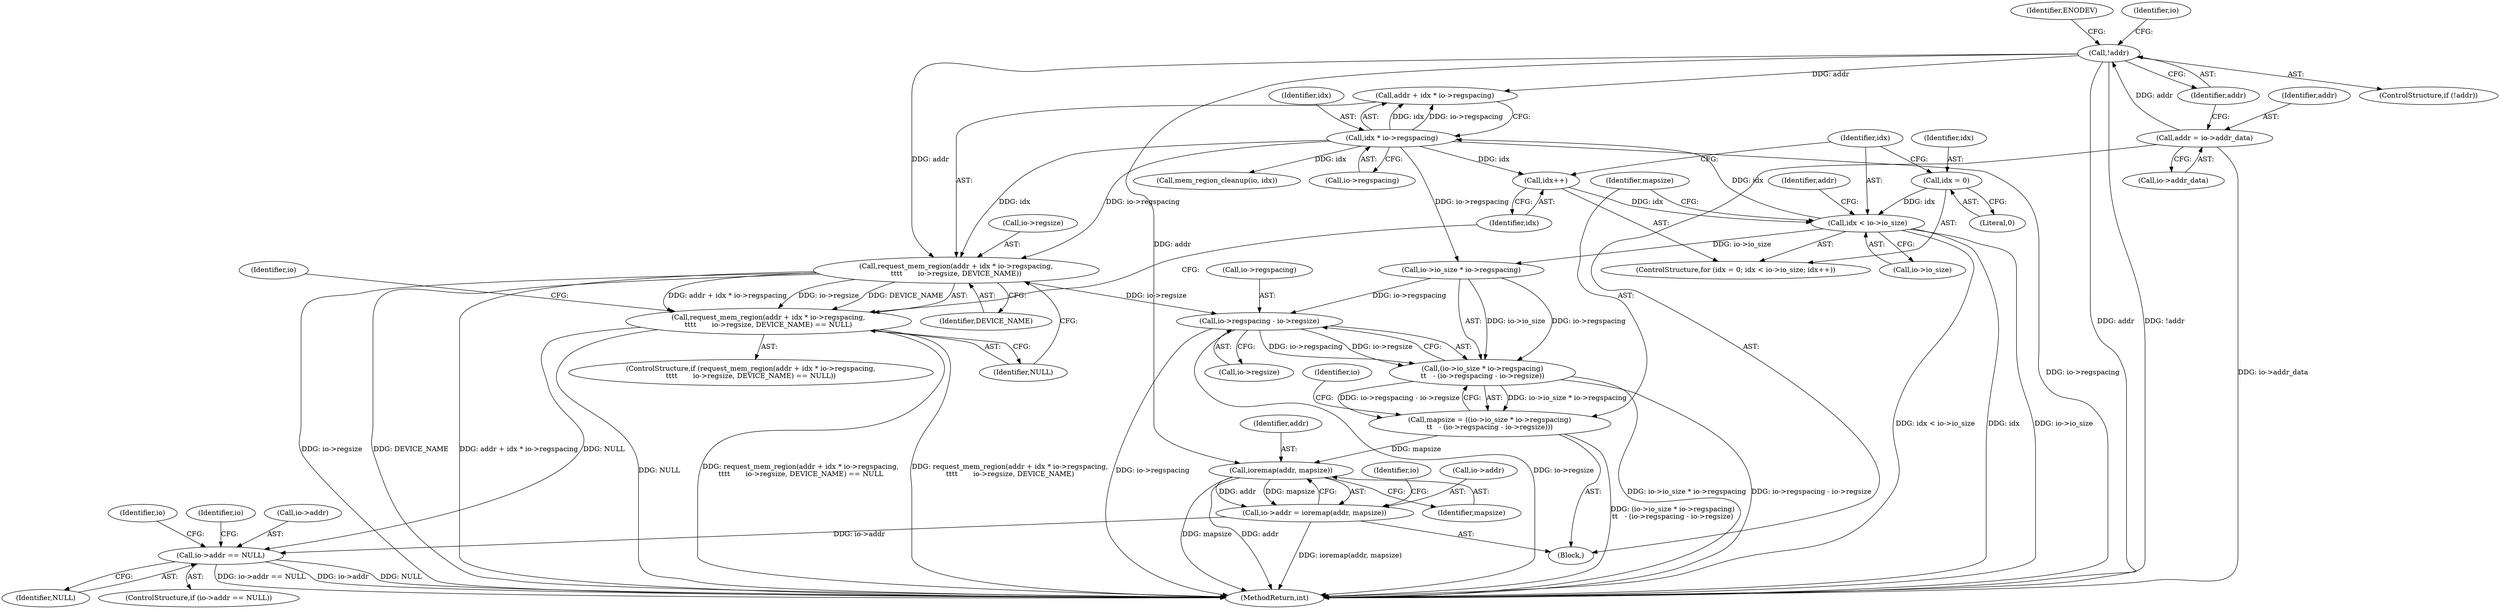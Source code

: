 digraph "0_linux_401e7e88d4ef80188ffa07095ac00456f901b8c4_0@pointer" {
"1000200" [label="(Call,request_mem_region(addr + idx * io->regspacing,\n\t\t\t\t       io->regsize, DEVICE_NAME))"];
"1000116" [label="(Call,!addr)"];
"1000108" [label="(Call,addr = io->addr_data)"];
"1000203" [label="(Call,idx * io->regspacing)"];
"1000190" [label="(Call,idx < io->io_size)"];
"1000187" [label="(Call,idx = 0)"];
"1000195" [label="(Call,idx++)"];
"1000199" [label="(Call,request_mem_region(addr + idx * io->regspacing,\n\t\t\t\t       io->regsize, DEVICE_NAME) == NULL)"];
"1000245" [label="(Call,io->addr == NULL)"];
"1000230" [label="(Call,io->regspacing - io->regsize)"];
"1000222" [label="(Call,(io->io_size * io->regspacing)\n\t\t   - (io->regspacing - io->regsize))"];
"1000220" [label="(Call,mapsize = ((io->io_size * io->regspacing)\n\t\t   - (io->regspacing - io->regsize)))"];
"1000241" [label="(Call,ioremap(addr, mapsize))"];
"1000237" [label="(Call,io->addr = ioremap(addr, mapsize))"];
"1000205" [label="(Call,io->regspacing)"];
"1000201" [label="(Call,addr + idx * io->regspacing)"];
"1000220" [label="(Call,mapsize = ((io->io_size * io->regspacing)\n\t\t   - (io->regspacing - io->regsize)))"];
"1000189" [label="(Literal,0)"];
"1000195" [label="(Call,idx++)"];
"1000246" [label="(Call,io->addr)"];
"1000190" [label="(Call,idx < io->io_size)"];
"1000234" [label="(Call,io->regsize)"];
"1000245" [label="(Call,io->addr == NULL)"];
"1000261" [label="(Identifier,io)"];
"1000110" [label="(Call,io->addr_data)"];
"1000208" [label="(Call,io->regsize)"];
"1000117" [label="(Identifier,addr)"];
"1000249" [label="(Identifier,NULL)"];
"1000109" [label="(Identifier,addr)"];
"1000203" [label="(Call,idx * io->regspacing)"];
"1000196" [label="(Identifier,idx)"];
"1000211" [label="(Identifier,DEVICE_NAME)"];
"1000120" [label="(Identifier,ENODEV)"];
"1000108" [label="(Call,addr = io->addr_data)"];
"1000237" [label="(Call,io->addr = ioremap(addr, mapsize))"];
"1000192" [label="(Call,io->io_size)"];
"1000241" [label="(Call,ioremap(addr, mapsize))"];
"1000202" [label="(Identifier,addr)"];
"1000239" [label="(Identifier,io)"];
"1000187" [label="(Call,idx = 0)"];
"1000200" [label="(Call,request_mem_region(addr + idx * io->regspacing,\n\t\t\t\t       io->regsize, DEVICE_NAME))"];
"1000252" [label="(Identifier,io)"];
"1000244" [label="(ControlStructure,if (io->addr == NULL))"];
"1000186" [label="(ControlStructure,for (idx = 0; idx < io->io_size; idx++))"];
"1000243" [label="(Identifier,mapsize)"];
"1000204" [label="(Identifier,idx)"];
"1000242" [label="(Identifier,addr)"];
"1000116" [label="(Call,!addr)"];
"1000238" [label="(Call,io->addr)"];
"1000222" [label="(Call,(io->io_size * io->regspacing)\n\t\t   - (io->regspacing - io->regsize))"];
"1000212" [label="(Identifier,NULL)"];
"1000221" [label="(Identifier,mapsize)"];
"1000215" [label="(Identifier,io)"];
"1000115" [label="(ControlStructure,if (!addr))"];
"1000199" [label="(Call,request_mem_region(addr + idx * io->regspacing,\n\t\t\t\t       io->regsize, DEVICE_NAME) == NULL)"];
"1000198" [label="(ControlStructure,if (request_mem_region(addr + idx * io->regspacing,\n\t\t\t\t       io->regsize, DEVICE_NAME) == NULL))"];
"1000231" [label="(Call,io->regspacing)"];
"1000106" [label="(Block,)"];
"1000230" [label="(Call,io->regspacing - io->regsize)"];
"1000247" [label="(Identifier,io)"];
"1000266" [label="(MethodReturn,int)"];
"1000123" [label="(Identifier,io)"];
"1000191" [label="(Identifier,idx)"];
"1000223" [label="(Call,io->io_size * io->regspacing)"];
"1000214" [label="(Call,mem_region_cleanup(io, idx))"];
"1000188" [label="(Identifier,idx)"];
"1000200" -> "1000199"  [label="AST: "];
"1000200" -> "1000211"  [label="CFG: "];
"1000201" -> "1000200"  [label="AST: "];
"1000208" -> "1000200"  [label="AST: "];
"1000211" -> "1000200"  [label="AST: "];
"1000212" -> "1000200"  [label="CFG: "];
"1000200" -> "1000266"  [label="DDG: addr + idx * io->regspacing"];
"1000200" -> "1000266"  [label="DDG: io->regsize"];
"1000200" -> "1000266"  [label="DDG: DEVICE_NAME"];
"1000200" -> "1000199"  [label="DDG: addr + idx * io->regspacing"];
"1000200" -> "1000199"  [label="DDG: io->regsize"];
"1000200" -> "1000199"  [label="DDG: DEVICE_NAME"];
"1000116" -> "1000200"  [label="DDG: addr"];
"1000203" -> "1000200"  [label="DDG: idx"];
"1000203" -> "1000200"  [label="DDG: io->regspacing"];
"1000200" -> "1000230"  [label="DDG: io->regsize"];
"1000116" -> "1000115"  [label="AST: "];
"1000116" -> "1000117"  [label="CFG: "];
"1000117" -> "1000116"  [label="AST: "];
"1000120" -> "1000116"  [label="CFG: "];
"1000123" -> "1000116"  [label="CFG: "];
"1000116" -> "1000266"  [label="DDG: addr"];
"1000116" -> "1000266"  [label="DDG: !addr"];
"1000108" -> "1000116"  [label="DDG: addr"];
"1000116" -> "1000201"  [label="DDG: addr"];
"1000116" -> "1000241"  [label="DDG: addr"];
"1000108" -> "1000106"  [label="AST: "];
"1000108" -> "1000110"  [label="CFG: "];
"1000109" -> "1000108"  [label="AST: "];
"1000110" -> "1000108"  [label="AST: "];
"1000117" -> "1000108"  [label="CFG: "];
"1000108" -> "1000266"  [label="DDG: io->addr_data"];
"1000203" -> "1000201"  [label="AST: "];
"1000203" -> "1000205"  [label="CFG: "];
"1000204" -> "1000203"  [label="AST: "];
"1000205" -> "1000203"  [label="AST: "];
"1000201" -> "1000203"  [label="CFG: "];
"1000203" -> "1000266"  [label="DDG: io->regspacing"];
"1000203" -> "1000195"  [label="DDG: idx"];
"1000203" -> "1000201"  [label="DDG: idx"];
"1000203" -> "1000201"  [label="DDG: io->regspacing"];
"1000190" -> "1000203"  [label="DDG: idx"];
"1000203" -> "1000214"  [label="DDG: idx"];
"1000203" -> "1000223"  [label="DDG: io->regspacing"];
"1000190" -> "1000186"  [label="AST: "];
"1000190" -> "1000192"  [label="CFG: "];
"1000191" -> "1000190"  [label="AST: "];
"1000192" -> "1000190"  [label="AST: "];
"1000202" -> "1000190"  [label="CFG: "];
"1000221" -> "1000190"  [label="CFG: "];
"1000190" -> "1000266"  [label="DDG: idx < io->io_size"];
"1000190" -> "1000266"  [label="DDG: idx"];
"1000190" -> "1000266"  [label="DDG: io->io_size"];
"1000187" -> "1000190"  [label="DDG: idx"];
"1000195" -> "1000190"  [label="DDG: idx"];
"1000190" -> "1000223"  [label="DDG: io->io_size"];
"1000187" -> "1000186"  [label="AST: "];
"1000187" -> "1000189"  [label="CFG: "];
"1000188" -> "1000187"  [label="AST: "];
"1000189" -> "1000187"  [label="AST: "];
"1000191" -> "1000187"  [label="CFG: "];
"1000195" -> "1000186"  [label="AST: "];
"1000195" -> "1000196"  [label="CFG: "];
"1000196" -> "1000195"  [label="AST: "];
"1000191" -> "1000195"  [label="CFG: "];
"1000199" -> "1000198"  [label="AST: "];
"1000199" -> "1000212"  [label="CFG: "];
"1000212" -> "1000199"  [label="AST: "];
"1000215" -> "1000199"  [label="CFG: "];
"1000196" -> "1000199"  [label="CFG: "];
"1000199" -> "1000266"  [label="DDG: NULL"];
"1000199" -> "1000266"  [label="DDG: request_mem_region(addr + idx * io->regspacing,\n\t\t\t\t       io->regsize, DEVICE_NAME) == NULL"];
"1000199" -> "1000266"  [label="DDG: request_mem_region(addr + idx * io->regspacing,\n\t\t\t\t       io->regsize, DEVICE_NAME)"];
"1000199" -> "1000245"  [label="DDG: NULL"];
"1000245" -> "1000244"  [label="AST: "];
"1000245" -> "1000249"  [label="CFG: "];
"1000246" -> "1000245"  [label="AST: "];
"1000249" -> "1000245"  [label="AST: "];
"1000252" -> "1000245"  [label="CFG: "];
"1000261" -> "1000245"  [label="CFG: "];
"1000245" -> "1000266"  [label="DDG: io->addr == NULL"];
"1000245" -> "1000266"  [label="DDG: io->addr"];
"1000245" -> "1000266"  [label="DDG: NULL"];
"1000237" -> "1000245"  [label="DDG: io->addr"];
"1000230" -> "1000222"  [label="AST: "];
"1000230" -> "1000234"  [label="CFG: "];
"1000231" -> "1000230"  [label="AST: "];
"1000234" -> "1000230"  [label="AST: "];
"1000222" -> "1000230"  [label="CFG: "];
"1000230" -> "1000266"  [label="DDG: io->regspacing"];
"1000230" -> "1000266"  [label="DDG: io->regsize"];
"1000230" -> "1000222"  [label="DDG: io->regspacing"];
"1000230" -> "1000222"  [label="DDG: io->regsize"];
"1000223" -> "1000230"  [label="DDG: io->regspacing"];
"1000222" -> "1000220"  [label="AST: "];
"1000223" -> "1000222"  [label="AST: "];
"1000220" -> "1000222"  [label="CFG: "];
"1000222" -> "1000266"  [label="DDG: io->io_size * io->regspacing"];
"1000222" -> "1000266"  [label="DDG: io->regspacing - io->regsize"];
"1000222" -> "1000220"  [label="DDG: io->io_size * io->regspacing"];
"1000222" -> "1000220"  [label="DDG: io->regspacing - io->regsize"];
"1000223" -> "1000222"  [label="DDG: io->io_size"];
"1000223" -> "1000222"  [label="DDG: io->regspacing"];
"1000220" -> "1000106"  [label="AST: "];
"1000221" -> "1000220"  [label="AST: "];
"1000239" -> "1000220"  [label="CFG: "];
"1000220" -> "1000266"  [label="DDG: (io->io_size * io->regspacing)\n\t\t   - (io->regspacing - io->regsize)"];
"1000220" -> "1000241"  [label="DDG: mapsize"];
"1000241" -> "1000237"  [label="AST: "];
"1000241" -> "1000243"  [label="CFG: "];
"1000242" -> "1000241"  [label="AST: "];
"1000243" -> "1000241"  [label="AST: "];
"1000237" -> "1000241"  [label="CFG: "];
"1000241" -> "1000266"  [label="DDG: addr"];
"1000241" -> "1000266"  [label="DDG: mapsize"];
"1000241" -> "1000237"  [label="DDG: addr"];
"1000241" -> "1000237"  [label="DDG: mapsize"];
"1000237" -> "1000106"  [label="AST: "];
"1000238" -> "1000237"  [label="AST: "];
"1000247" -> "1000237"  [label="CFG: "];
"1000237" -> "1000266"  [label="DDG: ioremap(addr, mapsize)"];
}

